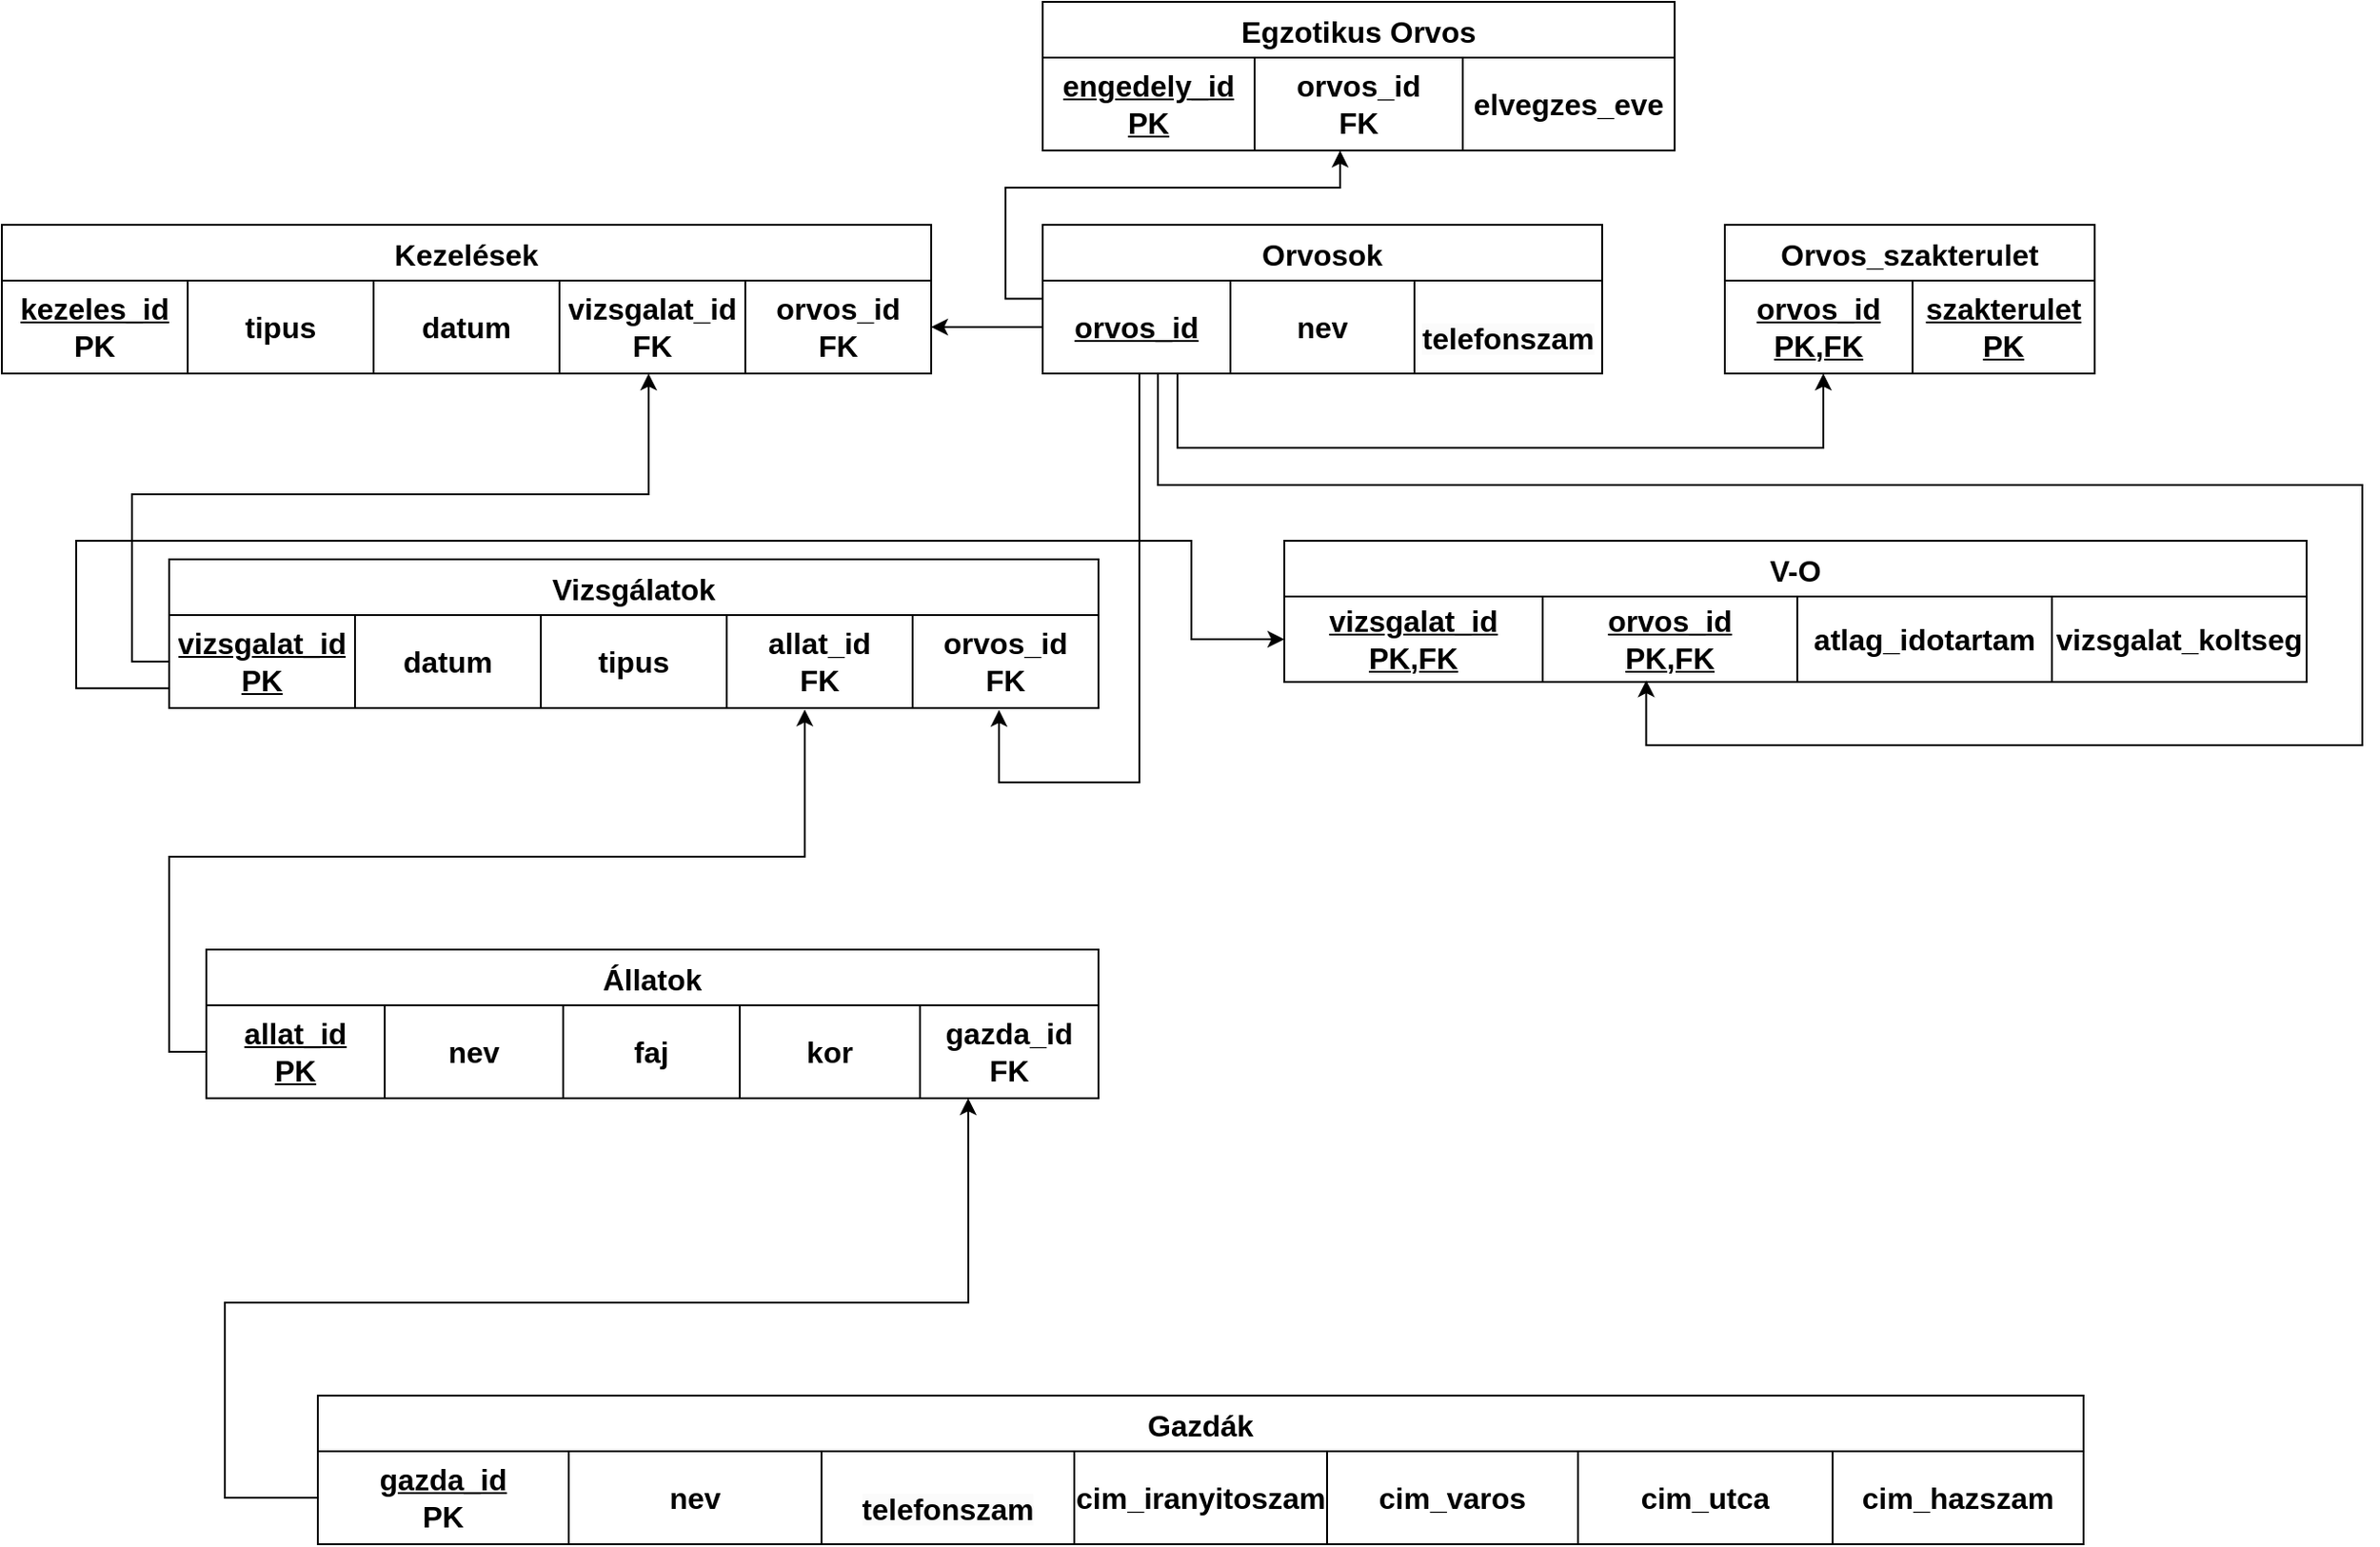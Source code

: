 <mxfile version="24.7.17">
  <diagram name="1 oldal" id="H1aZna8pCs1Ph8L2109_">
    <mxGraphModel dx="395" dy="398" grid="1" gridSize="10" guides="1" tooltips="1" connect="1" arrows="1" fold="1" page="1" pageScale="1" pageWidth="827" pageHeight="1169" math="0" shadow="0">
      <root>
        <mxCell id="0" />
        <mxCell id="1" parent="0" />
        <mxCell id="UiRvnEF1rh2FKo7EIy8x-72" value="Vizsgálatok" style="shape=table;startSize=30;container=1;collapsible=0;childLayout=tableLayout;strokeColor=default;fontSize=16;align=center;verticalAlign=middle;fontFamily=Helvetica;fontColor=default;fontStyle=1;fillColor=default;" parent="1" vertex="1">
          <mxGeometry x="930" y="320" width="500" height="80" as="geometry" />
        </mxCell>
        <mxCell id="UiRvnEF1rh2FKo7EIy8x-73" style="shape=tableRow;horizontal=0;startSize=0;swimlaneHead=0;swimlaneBody=0;strokeColor=inherit;top=0;left=0;bottom=0;right=0;collapsible=0;dropTarget=0;fillColor=none;points=[[0,0.5],[1,0.5]];portConstraint=eastwest;fontSize=16;align=center;verticalAlign=middle;fontFamily=Helvetica;fontColor=default;fontStyle=1;" parent="UiRvnEF1rh2FKo7EIy8x-72" vertex="1">
          <mxGeometry y="30" width="500" height="50" as="geometry" />
        </mxCell>
        <mxCell id="UiRvnEF1rh2FKo7EIy8x-74" value="&lt;u&gt;vizsgalat_id&lt;/u&gt;&lt;div&gt;&lt;u&gt;PK&lt;/u&gt;&lt;/div&gt;" style="shape=partialRectangle;html=1;whiteSpace=wrap;connectable=0;strokeColor=inherit;overflow=hidden;fillColor=none;top=0;left=0;bottom=0;right=0;pointerEvents=1;fontSize=16;align=center;verticalAlign=middle;fontFamily=Helvetica;fontColor=default;fontStyle=1;" parent="UiRvnEF1rh2FKo7EIy8x-73" vertex="1">
          <mxGeometry width="100" height="50" as="geometry">
            <mxRectangle width="100" height="50" as="alternateBounds" />
          </mxGeometry>
        </mxCell>
        <mxCell id="UiRvnEF1rh2FKo7EIy8x-75" value="datum" style="shape=partialRectangle;html=1;whiteSpace=wrap;connectable=0;strokeColor=inherit;overflow=hidden;fillColor=none;top=0;left=0;bottom=0;right=0;pointerEvents=1;fontSize=16;align=center;verticalAlign=middle;fontFamily=Helvetica;fontColor=default;fontStyle=1;" parent="UiRvnEF1rh2FKo7EIy8x-73" vertex="1">
          <mxGeometry x="100" width="100" height="50" as="geometry">
            <mxRectangle width="100" height="50" as="alternateBounds" />
          </mxGeometry>
        </mxCell>
        <mxCell id="UiRvnEF1rh2FKo7EIy8x-76" value="tipus" style="shape=partialRectangle;html=1;whiteSpace=wrap;connectable=0;strokeColor=inherit;overflow=hidden;fillColor=none;top=0;left=0;bottom=0;right=0;pointerEvents=1;fontSize=16;align=center;verticalAlign=middle;fontFamily=Helvetica;fontColor=default;fontStyle=1;" parent="UiRvnEF1rh2FKo7EIy8x-73" vertex="1">
          <mxGeometry x="200" width="100" height="50" as="geometry">
            <mxRectangle width="100" height="50" as="alternateBounds" />
          </mxGeometry>
        </mxCell>
        <mxCell id="UiRvnEF1rh2FKo7EIy8x-77" value="allat_id&lt;div&gt;FK&lt;/div&gt;" style="shape=partialRectangle;html=1;whiteSpace=wrap;connectable=0;strokeColor=inherit;overflow=hidden;fillColor=none;top=0;left=0;bottom=0;right=0;pointerEvents=1;fontSize=16;align=center;verticalAlign=middle;fontFamily=Helvetica;fontColor=default;fontStyle=1;" parent="UiRvnEF1rh2FKo7EIy8x-73" vertex="1">
          <mxGeometry x="300" width="100" height="50" as="geometry">
            <mxRectangle width="100" height="50" as="alternateBounds" />
          </mxGeometry>
        </mxCell>
        <mxCell id="UiRvnEF1rh2FKo7EIy8x-78" value="orvos_id&lt;div&gt;FK&lt;/div&gt;" style="shape=partialRectangle;html=1;whiteSpace=wrap;connectable=0;strokeColor=inherit;overflow=hidden;fillColor=none;top=0;left=0;bottom=0;right=0;pointerEvents=1;fontSize=16;align=center;verticalAlign=middle;fontFamily=Helvetica;fontColor=default;fontStyle=1;" parent="UiRvnEF1rh2FKo7EIy8x-73" vertex="1">
          <mxGeometry x="400" width="100" height="50" as="geometry">
            <mxRectangle width="100" height="50" as="alternateBounds" />
          </mxGeometry>
        </mxCell>
        <mxCell id="UiRvnEF1rh2FKo7EIy8x-79" value="Állatok" style="shape=table;startSize=30;container=1;collapsible=0;childLayout=tableLayout;strokeColor=default;fontSize=16;align=center;verticalAlign=middle;fontFamily=Helvetica;fontColor=default;fontStyle=1;fillColor=default;" parent="1" vertex="1">
          <mxGeometry x="950" y="530" width="480" height="80" as="geometry" />
        </mxCell>
        <mxCell id="UiRvnEF1rh2FKo7EIy8x-80" style="shape=tableRow;horizontal=0;startSize=0;swimlaneHead=0;swimlaneBody=0;strokeColor=inherit;top=0;left=0;bottom=0;right=0;collapsible=0;dropTarget=0;fillColor=none;points=[[0,0.5],[1,0.5]];portConstraint=eastwest;fontSize=16;align=center;verticalAlign=middle;fontFamily=Helvetica;fontColor=default;fontStyle=1;" parent="UiRvnEF1rh2FKo7EIy8x-79" vertex="1">
          <mxGeometry y="30" width="480" height="50" as="geometry" />
        </mxCell>
        <mxCell id="UiRvnEF1rh2FKo7EIy8x-81" value="&lt;u&gt;allat_id&lt;br&gt;PK&lt;/u&gt;" style="shape=partialRectangle;html=1;whiteSpace=wrap;connectable=0;strokeColor=inherit;overflow=hidden;fillColor=none;top=0;left=0;bottom=0;right=0;pointerEvents=1;fontSize=16;align=center;verticalAlign=middle;fontFamily=Helvetica;fontColor=default;fontStyle=1;" parent="UiRvnEF1rh2FKo7EIy8x-80" vertex="1">
          <mxGeometry width="96" height="50" as="geometry">
            <mxRectangle width="96" height="50" as="alternateBounds" />
          </mxGeometry>
        </mxCell>
        <mxCell id="UiRvnEF1rh2FKo7EIy8x-82" value="nev" style="shape=partialRectangle;html=1;whiteSpace=wrap;connectable=0;strokeColor=inherit;overflow=hidden;fillColor=none;top=0;left=0;bottom=0;right=0;pointerEvents=1;fontSize=16;align=center;verticalAlign=middle;fontFamily=Helvetica;fontColor=default;fontStyle=1;" parent="UiRvnEF1rh2FKo7EIy8x-80" vertex="1">
          <mxGeometry x="96" width="96" height="50" as="geometry">
            <mxRectangle width="96" height="50" as="alternateBounds" />
          </mxGeometry>
        </mxCell>
        <mxCell id="UiRvnEF1rh2FKo7EIy8x-83" value="faj" style="shape=partialRectangle;html=1;whiteSpace=wrap;connectable=0;strokeColor=inherit;overflow=hidden;fillColor=none;top=0;left=0;bottom=0;right=0;pointerEvents=1;fontSize=16;align=center;verticalAlign=middle;fontFamily=Helvetica;fontColor=default;fontStyle=1;" parent="UiRvnEF1rh2FKo7EIy8x-80" vertex="1">
          <mxGeometry x="192" width="95" height="50" as="geometry">
            <mxRectangle width="95" height="50" as="alternateBounds" />
          </mxGeometry>
        </mxCell>
        <mxCell id="UiRvnEF1rh2FKo7EIy8x-84" value="kor" style="shape=partialRectangle;html=1;whiteSpace=wrap;connectable=0;strokeColor=inherit;overflow=hidden;fillColor=none;top=0;left=0;bottom=0;right=0;pointerEvents=1;fontSize=16;align=center;verticalAlign=middle;fontFamily=Helvetica;fontColor=default;fontStyle=1;" parent="UiRvnEF1rh2FKo7EIy8x-80" vertex="1">
          <mxGeometry x="287" width="97" height="50" as="geometry">
            <mxRectangle width="97" height="50" as="alternateBounds" />
          </mxGeometry>
        </mxCell>
        <mxCell id="UiRvnEF1rh2FKo7EIy8x-85" value="gazda_id&lt;div&gt;FK&lt;/div&gt;" style="shape=partialRectangle;html=1;whiteSpace=wrap;connectable=0;strokeColor=inherit;overflow=hidden;fillColor=none;top=0;left=0;bottom=0;right=0;pointerEvents=1;fontSize=16;align=center;verticalAlign=middle;fontFamily=Helvetica;fontColor=default;fontStyle=1;" parent="UiRvnEF1rh2FKo7EIy8x-80" vertex="1">
          <mxGeometry x="384" width="96" height="50" as="geometry">
            <mxRectangle width="96" height="50" as="alternateBounds" />
          </mxGeometry>
        </mxCell>
        <mxCell id="UiRvnEF1rh2FKo7EIy8x-86" value="Orvosok" style="shape=table;startSize=30;container=1;collapsible=0;childLayout=tableLayout;strokeColor=default;fontSize=16;align=center;verticalAlign=middle;fontFamily=Helvetica;fontColor=default;fontStyle=1;fillColor=default;" parent="1" vertex="1">
          <mxGeometry x="1400" y="140" width="301" height="80" as="geometry" />
        </mxCell>
        <mxCell id="UiRvnEF1rh2FKo7EIy8x-87" style="shape=tableRow;horizontal=0;startSize=0;swimlaneHead=0;swimlaneBody=0;strokeColor=inherit;top=0;left=0;bottom=0;right=0;collapsible=0;dropTarget=0;fillColor=none;points=[[0,0.5],[1,0.5]];portConstraint=eastwest;fontSize=16;align=center;verticalAlign=middle;fontFamily=Helvetica;fontColor=default;fontStyle=1;" parent="UiRvnEF1rh2FKo7EIy8x-86" vertex="1">
          <mxGeometry y="30" width="301" height="50" as="geometry" />
        </mxCell>
        <mxCell id="UiRvnEF1rh2FKo7EIy8x-88" value="&lt;u&gt;orvos_id&lt;/u&gt;" style="shape=partialRectangle;html=1;whiteSpace=wrap;connectable=0;strokeColor=inherit;overflow=hidden;fillColor=none;top=0;left=0;bottom=0;right=0;pointerEvents=1;fontSize=16;align=center;verticalAlign=middle;fontFamily=Helvetica;fontColor=default;fontStyle=1;" parent="UiRvnEF1rh2FKo7EIy8x-87" vertex="1">
          <mxGeometry width="101" height="50" as="geometry">
            <mxRectangle width="101" height="50" as="alternateBounds" />
          </mxGeometry>
        </mxCell>
        <mxCell id="UiRvnEF1rh2FKo7EIy8x-89" value="nev" style="shape=partialRectangle;html=1;whiteSpace=wrap;connectable=0;strokeColor=inherit;overflow=hidden;fillColor=none;top=0;left=0;bottom=0;right=0;pointerEvents=1;fontSize=16;align=center;verticalAlign=middle;fontFamily=Helvetica;fontColor=default;fontStyle=1;" parent="UiRvnEF1rh2FKo7EIy8x-87" vertex="1">
          <mxGeometry x="101" width="99" height="50" as="geometry">
            <mxRectangle width="99" height="50" as="alternateBounds" />
          </mxGeometry>
        </mxCell>
        <mxCell id="UiRvnEF1rh2FKo7EIy8x-90" value="&#xa;&lt;span style=&quot;color: rgb(0, 0, 0); font-family: Helvetica; font-size: 16px; font-style: normal; font-variant-ligatures: normal; font-variant-caps: normal; font-weight: 700; letter-spacing: normal; orphans: 2; text-align: center; text-indent: 0px; text-transform: none; widows: 2; word-spacing: 0px; -webkit-text-stroke-width: 0px; white-space: normal; background-color: rgb(251, 251, 251); text-decoration-thickness: initial; text-decoration-style: initial; text-decoration-color: initial; display: inline !important; float: none;&quot;&gt;telefonszam&lt;/span&gt;&#xa;&#xa;" style="shape=partialRectangle;html=1;whiteSpace=wrap;connectable=0;strokeColor=inherit;overflow=hidden;fillColor=none;top=0;left=0;bottom=0;right=0;pointerEvents=1;fontSize=16;align=center;verticalAlign=middle;fontFamily=Helvetica;fontColor=default;fontStyle=1;" parent="UiRvnEF1rh2FKo7EIy8x-87" vertex="1">
          <mxGeometry x="200" width="101" height="50" as="geometry">
            <mxRectangle width="101" height="50" as="alternateBounds" />
          </mxGeometry>
        </mxCell>
        <mxCell id="UiRvnEF1rh2FKo7EIy8x-92" value="Kezelések" style="shape=table;startSize=30;container=1;collapsible=0;childLayout=tableLayout;strokeColor=default;fontSize=16;align=center;verticalAlign=middle;fontFamily=Helvetica;fontColor=default;fontStyle=1;fillColor=default;" parent="1" vertex="1">
          <mxGeometry x="840" y="140" width="500" height="80" as="geometry" />
        </mxCell>
        <mxCell id="UiRvnEF1rh2FKo7EIy8x-93" style="shape=tableRow;horizontal=0;startSize=0;swimlaneHead=0;swimlaneBody=0;strokeColor=inherit;top=0;left=0;bottom=0;right=0;collapsible=0;dropTarget=0;fillColor=none;points=[[0,0.5],[1,0.5]];portConstraint=eastwest;fontSize=16;align=center;verticalAlign=middle;fontFamily=Helvetica;fontColor=default;fontStyle=1;" parent="UiRvnEF1rh2FKo7EIy8x-92" vertex="1">
          <mxGeometry y="30" width="500" height="50" as="geometry" />
        </mxCell>
        <mxCell id="UiRvnEF1rh2FKo7EIy8x-94" value="&lt;u&gt;kezeles_id&lt;/u&gt;&lt;div&gt;PK&lt;/div&gt;" style="shape=partialRectangle;html=1;whiteSpace=wrap;connectable=0;strokeColor=inherit;overflow=hidden;fillColor=none;top=0;left=0;bottom=0;right=0;pointerEvents=1;fontSize=16;align=center;verticalAlign=middle;fontFamily=Helvetica;fontColor=default;fontStyle=1;" parent="UiRvnEF1rh2FKo7EIy8x-93" vertex="1">
          <mxGeometry width="100" height="50" as="geometry">
            <mxRectangle width="100" height="50" as="alternateBounds" />
          </mxGeometry>
        </mxCell>
        <mxCell id="UiRvnEF1rh2FKo7EIy8x-95" value="tipus" style="shape=partialRectangle;html=1;whiteSpace=wrap;connectable=0;strokeColor=inherit;overflow=hidden;fillColor=none;top=0;left=0;bottom=0;right=0;pointerEvents=1;fontSize=16;align=center;verticalAlign=middle;fontFamily=Helvetica;fontColor=default;fontStyle=1;" parent="UiRvnEF1rh2FKo7EIy8x-93" vertex="1">
          <mxGeometry x="100" width="100" height="50" as="geometry">
            <mxRectangle width="100" height="50" as="alternateBounds" />
          </mxGeometry>
        </mxCell>
        <mxCell id="UiRvnEF1rh2FKo7EIy8x-96" value="datum" style="shape=partialRectangle;html=1;whiteSpace=wrap;connectable=0;strokeColor=inherit;overflow=hidden;fillColor=none;top=0;left=0;bottom=0;right=0;pointerEvents=1;fontSize=16;align=center;verticalAlign=middle;fontFamily=Helvetica;fontColor=default;fontStyle=1;" parent="UiRvnEF1rh2FKo7EIy8x-93" vertex="1">
          <mxGeometry x="200" width="100" height="50" as="geometry">
            <mxRectangle width="100" height="50" as="alternateBounds" />
          </mxGeometry>
        </mxCell>
        <mxCell id="UiRvnEF1rh2FKo7EIy8x-97" value="vizsgalat_id&lt;div&gt;FK&lt;/div&gt;" style="shape=partialRectangle;html=1;whiteSpace=wrap;connectable=0;strokeColor=inherit;overflow=hidden;fillColor=none;top=0;left=0;bottom=0;right=0;pointerEvents=1;fontSize=16;align=center;verticalAlign=middle;fontFamily=Helvetica;fontColor=default;fontStyle=1;" parent="UiRvnEF1rh2FKo7EIy8x-93" vertex="1">
          <mxGeometry x="300" width="100" height="50" as="geometry">
            <mxRectangle width="100" height="50" as="alternateBounds" />
          </mxGeometry>
        </mxCell>
        <mxCell id="UiRvnEF1rh2FKo7EIy8x-98" value="orvos_id&lt;div&gt;FK&lt;/div&gt;" style="shape=partialRectangle;html=1;whiteSpace=wrap;connectable=0;strokeColor=inherit;overflow=hidden;fillColor=none;top=0;left=0;bottom=0;right=0;pointerEvents=1;fontSize=16;align=center;verticalAlign=middle;fontFamily=Helvetica;fontColor=default;fontStyle=1;" parent="UiRvnEF1rh2FKo7EIy8x-93" vertex="1">
          <mxGeometry x="400" width="100" height="50" as="geometry">
            <mxRectangle width="100" height="50" as="alternateBounds" />
          </mxGeometry>
        </mxCell>
        <mxCell id="UiRvnEF1rh2FKo7EIy8x-99" value="Gazdák" style="shape=table;startSize=30;container=1;collapsible=0;childLayout=tableLayout;strokeColor=default;fontSize=16;align=center;verticalAlign=middle;fontFamily=Helvetica;fontColor=default;fontStyle=1;fillColor=default;" parent="1" vertex="1">
          <mxGeometry x="1010" y="770" width="950" height="80" as="geometry" />
        </mxCell>
        <mxCell id="UiRvnEF1rh2FKo7EIy8x-100" style="shape=tableRow;horizontal=0;startSize=0;swimlaneHead=0;swimlaneBody=0;strokeColor=inherit;top=0;left=0;bottom=0;right=0;collapsible=0;dropTarget=0;fillColor=none;points=[[0,0.5],[1,0.5]];portConstraint=eastwest;fontSize=16;align=center;verticalAlign=middle;fontFamily=Helvetica;fontColor=default;fontStyle=1;" parent="UiRvnEF1rh2FKo7EIy8x-99" vertex="1">
          <mxGeometry y="30" width="950" height="50" as="geometry" />
        </mxCell>
        <mxCell id="UiRvnEF1rh2FKo7EIy8x-101" value="&lt;u&gt;gazda_id&lt;/u&gt;&lt;div&gt;PK&lt;/div&gt;" style="shape=partialRectangle;html=1;whiteSpace=wrap;connectable=0;strokeColor=inherit;overflow=hidden;fillColor=none;top=0;left=0;bottom=0;right=0;pointerEvents=1;fontSize=16;align=center;verticalAlign=middle;fontFamily=Helvetica;fontColor=default;fontStyle=1;" parent="UiRvnEF1rh2FKo7EIy8x-100" vertex="1">
          <mxGeometry width="135" height="50" as="geometry">
            <mxRectangle width="135" height="50" as="alternateBounds" />
          </mxGeometry>
        </mxCell>
        <mxCell id="UiRvnEF1rh2FKo7EIy8x-102" value="nev" style="shape=partialRectangle;html=1;whiteSpace=wrap;connectable=0;strokeColor=inherit;overflow=hidden;fillColor=none;top=0;left=0;bottom=0;right=0;pointerEvents=1;fontSize=16;align=center;verticalAlign=middle;fontFamily=Helvetica;fontColor=default;fontStyle=1;" parent="UiRvnEF1rh2FKo7EIy8x-100" vertex="1">
          <mxGeometry x="135" width="136" height="50" as="geometry">
            <mxRectangle width="136" height="50" as="alternateBounds" />
          </mxGeometry>
        </mxCell>
        <mxCell id="UiRvnEF1rh2FKo7EIy8x-103" value="&#xa;&lt;span style=&quot;color: rgb(0, 0, 0); font-family: Helvetica; font-size: 16px; font-style: normal; font-variant-ligatures: normal; font-variant-caps: normal; font-weight: 700; letter-spacing: normal; orphans: 2; text-indent: 0px; text-transform: none; widows: 2; word-spacing: 0px; -webkit-text-stroke-width: 0px; white-space: normal; background-color: rgb(251, 251, 251); text-decoration-thickness: initial; text-decoration-style: initial; text-decoration-color: initial; float: none; display: inline !important;&quot;&gt;telefonszam&lt;/span&gt;&#xa;&#xa;" style="shape=partialRectangle;html=1;whiteSpace=wrap;connectable=0;strokeColor=inherit;overflow=hidden;fillColor=none;top=0;left=0;bottom=0;right=0;pointerEvents=1;fontSize=16;align=center;verticalAlign=middle;fontFamily=Helvetica;fontColor=default;fontStyle=1;" parent="UiRvnEF1rh2FKo7EIy8x-100" vertex="1">
          <mxGeometry x="271" width="136" height="50" as="geometry">
            <mxRectangle width="136" height="50" as="alternateBounds" />
          </mxGeometry>
        </mxCell>
        <mxCell id="UiRvnEF1rh2FKo7EIy8x-104" value="cim_iranyitoszam" style="shape=partialRectangle;html=1;whiteSpace=wrap;connectable=0;strokeColor=inherit;overflow=hidden;fillColor=none;top=0;left=0;bottom=0;right=0;pointerEvents=1;fontSize=16;align=center;verticalAlign=middle;fontFamily=Helvetica;fontColor=default;fontStyle=1;" parent="UiRvnEF1rh2FKo7EIy8x-100" vertex="1">
          <mxGeometry x="407" width="136" height="50" as="geometry">
            <mxRectangle width="136" height="50" as="alternateBounds" />
          </mxGeometry>
        </mxCell>
        <mxCell id="a6uRbPy5a_1al0-03E7f-1" value="cim_varos" style="shape=partialRectangle;html=1;whiteSpace=wrap;connectable=0;strokeColor=inherit;overflow=hidden;fillColor=none;top=0;left=0;bottom=0;right=0;pointerEvents=1;fontSize=16;align=center;verticalAlign=middle;fontFamily=Helvetica;fontColor=default;fontStyle=1;" vertex="1" parent="UiRvnEF1rh2FKo7EIy8x-100">
          <mxGeometry x="543" width="135" height="50" as="geometry">
            <mxRectangle width="135" height="50" as="alternateBounds" />
          </mxGeometry>
        </mxCell>
        <mxCell id="a6uRbPy5a_1al0-03E7f-2" value="cim_utca" style="shape=partialRectangle;html=1;whiteSpace=wrap;connectable=0;strokeColor=inherit;overflow=hidden;fillColor=none;top=0;left=0;bottom=0;right=0;pointerEvents=1;fontSize=16;align=center;verticalAlign=middle;fontFamily=Helvetica;fontColor=default;fontStyle=1;" vertex="1" parent="UiRvnEF1rh2FKo7EIy8x-100">
          <mxGeometry x="678" width="137" height="50" as="geometry">
            <mxRectangle width="137" height="50" as="alternateBounds" />
          </mxGeometry>
        </mxCell>
        <mxCell id="a6uRbPy5a_1al0-03E7f-3" value="cim_hazszam" style="shape=partialRectangle;html=1;whiteSpace=wrap;connectable=0;strokeColor=inherit;overflow=hidden;fillColor=none;top=0;left=0;bottom=0;right=0;pointerEvents=1;fontSize=16;align=center;verticalAlign=middle;fontFamily=Helvetica;fontColor=default;fontStyle=1;" vertex="1" parent="UiRvnEF1rh2FKo7EIy8x-100">
          <mxGeometry x="815" width="135" height="50" as="geometry">
            <mxRectangle width="135" height="50" as="alternateBounds" />
          </mxGeometry>
        </mxCell>
        <mxCell id="UiRvnEF1rh2FKo7EIy8x-105" value="" style="endArrow=classic;html=1;rounded=0;fontFamily=Helvetica;fontSize=16;fontColor=default;fontStyle=1;exitX=0;exitY=0.5;exitDx=0;exitDy=0;entryX=0.854;entryY=1;entryDx=0;entryDy=0;entryPerimeter=0;" parent="1" source="UiRvnEF1rh2FKo7EIy8x-100" target="UiRvnEF1rh2FKo7EIy8x-80" edge="1">
          <mxGeometry width="50" height="50" relative="1" as="geometry">
            <mxPoint x="1330" y="420" as="sourcePoint" />
            <mxPoint x="1530" y="550" as="targetPoint" />
            <Array as="points">
              <mxPoint x="960" y="825" />
              <mxPoint x="960" y="720" />
              <mxPoint x="1360" y="720" />
            </Array>
          </mxGeometry>
        </mxCell>
        <mxCell id="UiRvnEF1rh2FKo7EIy8x-106" style="edgeStyle=orthogonalEdgeStyle;rounded=0;orthogonalLoop=1;jettySize=auto;html=1;exitX=0;exitY=0.5;exitDx=0;exitDy=0;entryX=0.684;entryY=1.016;entryDx=0;entryDy=0;entryPerimeter=0;fontFamily=Helvetica;fontSize=16;fontColor=default;fontStyle=1;" parent="1" source="UiRvnEF1rh2FKo7EIy8x-80" target="UiRvnEF1rh2FKo7EIy8x-73" edge="1">
          <mxGeometry relative="1" as="geometry" />
        </mxCell>
        <mxCell id="UiRvnEF1rh2FKo7EIy8x-107" style="edgeStyle=orthogonalEdgeStyle;rounded=0;orthogonalLoop=1;jettySize=auto;html=1;exitX=0;exitY=0.5;exitDx=0;exitDy=0;entryX=0.696;entryY=1.001;entryDx=0;entryDy=0;entryPerimeter=0;fontFamily=Helvetica;fontSize=16;fontColor=default;fontStyle=1;" parent="1" source="UiRvnEF1rh2FKo7EIy8x-73" target="UiRvnEF1rh2FKo7EIy8x-93" edge="1">
          <mxGeometry relative="1" as="geometry" />
        </mxCell>
        <mxCell id="UiRvnEF1rh2FKo7EIy8x-108" style="edgeStyle=orthogonalEdgeStyle;rounded=0;orthogonalLoop=1;jettySize=auto;html=1;entryX=0.893;entryY=1.02;entryDx=0;entryDy=0;entryPerimeter=0;fontFamily=Helvetica;fontSize=16;fontColor=default;fontStyle=1;" parent="1" target="UiRvnEF1rh2FKo7EIy8x-73" edge="1">
          <mxGeometry relative="1" as="geometry">
            <mxPoint x="1452" y="220" as="sourcePoint" />
            <mxPoint x="1968" y="250" as="targetPoint" />
            <Array as="points">
              <mxPoint x="1452" y="440" />
              <mxPoint x="1376" y="440" />
            </Array>
          </mxGeometry>
        </mxCell>
        <mxCell id="UiRvnEF1rh2FKo7EIy8x-110" style="edgeStyle=orthogonalEdgeStyle;rounded=0;orthogonalLoop=1;jettySize=auto;html=1;exitX=0;exitY=0.5;exitDx=0;exitDy=0;entryX=1;entryY=0.5;entryDx=0;entryDy=0;fontFamily=Helvetica;fontSize=16;fontColor=default;fontStyle=1;" parent="1" source="UiRvnEF1rh2FKo7EIy8x-87" target="UiRvnEF1rh2FKo7EIy8x-93" edge="1">
          <mxGeometry relative="1" as="geometry" />
        </mxCell>
        <mxCell id="UiRvnEF1rh2FKo7EIy8x-112" value="V-O" style="shape=table;startSize=30;container=1;collapsible=0;childLayout=tableLayout;strokeColor=default;fontSize=16;align=center;verticalAlign=middle;fontFamily=Helvetica;fontColor=default;fontStyle=1;fillColor=default;" parent="1" vertex="1">
          <mxGeometry x="1530" y="310" width="550" height="76" as="geometry" />
        </mxCell>
        <mxCell id="UiRvnEF1rh2FKo7EIy8x-113" style="shape=tableRow;horizontal=0;startSize=0;swimlaneHead=0;swimlaneBody=0;strokeColor=inherit;top=0;left=0;bottom=0;right=0;collapsible=0;dropTarget=0;fillColor=none;points=[[0,0.5],[1,0.5]];portConstraint=eastwest;fontSize=16;align=center;verticalAlign=middle;fontFamily=Helvetica;fontColor=default;fontStyle=1;" parent="UiRvnEF1rh2FKo7EIy8x-112" vertex="1">
          <mxGeometry y="30" width="550" height="46" as="geometry" />
        </mxCell>
        <mxCell id="UiRvnEF1rh2FKo7EIy8x-114" value="&lt;u&gt;vizsgalat_id&lt;br&gt;PK,FK&lt;/u&gt;" style="shape=partialRectangle;html=1;whiteSpace=wrap;connectable=0;strokeColor=inherit;overflow=hidden;fillColor=none;top=0;left=0;bottom=0;right=0;pointerEvents=1;fontSize=16;align=center;verticalAlign=middle;fontFamily=Helvetica;fontColor=default;fontStyle=1;" parent="UiRvnEF1rh2FKo7EIy8x-113" vertex="1">
          <mxGeometry width="139" height="46" as="geometry">
            <mxRectangle width="139" height="46" as="alternateBounds" />
          </mxGeometry>
        </mxCell>
        <mxCell id="UiRvnEF1rh2FKo7EIy8x-115" value="&lt;u&gt;orvos_id&lt;/u&gt;&lt;div&gt;&lt;u&gt;PK,FK&lt;/u&gt;&lt;/div&gt;" style="shape=partialRectangle;html=1;whiteSpace=wrap;connectable=0;strokeColor=inherit;overflow=hidden;fillColor=none;top=0;left=0;bottom=0;right=0;pointerEvents=1;fontSize=16;align=center;verticalAlign=middle;fontFamily=Helvetica;fontColor=default;fontStyle=1;" parent="UiRvnEF1rh2FKo7EIy8x-113" vertex="1">
          <mxGeometry x="139" width="137" height="46" as="geometry">
            <mxRectangle width="137" height="46" as="alternateBounds" />
          </mxGeometry>
        </mxCell>
        <mxCell id="a6uRbPy5a_1al0-03E7f-7" value="atlag_idotartam" style="shape=partialRectangle;html=1;whiteSpace=wrap;connectable=0;strokeColor=inherit;overflow=hidden;fillColor=none;top=0;left=0;bottom=0;right=0;pointerEvents=1;fontSize=16;align=center;verticalAlign=middle;fontFamily=Helvetica;fontColor=default;fontStyle=1;" vertex="1" parent="UiRvnEF1rh2FKo7EIy8x-113">
          <mxGeometry x="276" width="137" height="46" as="geometry">
            <mxRectangle width="137" height="46" as="alternateBounds" />
          </mxGeometry>
        </mxCell>
        <mxCell id="a6uRbPy5a_1al0-03E7f-8" value="vizsgalat_koltseg" style="shape=partialRectangle;html=1;whiteSpace=wrap;connectable=0;strokeColor=inherit;overflow=hidden;fillColor=none;top=0;left=0;bottom=0;right=0;pointerEvents=1;fontSize=16;align=center;verticalAlign=middle;fontFamily=Helvetica;fontColor=default;fontStyle=1;" vertex="1" parent="UiRvnEF1rh2FKo7EIy8x-113">
          <mxGeometry x="413" width="137" height="46" as="geometry">
            <mxRectangle width="137" height="46" as="alternateBounds" />
          </mxGeometry>
        </mxCell>
        <mxCell id="a6uRbPy5a_1al0-03E7f-5" style="edgeStyle=orthogonalEdgeStyle;rounded=0;orthogonalLoop=1;jettySize=auto;html=1;entryX=0.354;entryY=0.98;entryDx=0;entryDy=0;fontFamily=Helvetica;fontSize=16;fontColor=default;fontStyle=1;entryPerimeter=0;" edge="1" parent="1" target="UiRvnEF1rh2FKo7EIy8x-113">
          <mxGeometry relative="1" as="geometry">
            <mxPoint x="1462" y="220" as="sourcePoint" />
            <mxPoint x="1736.25" y="394.508" as="targetPoint" />
            <Array as="points">
              <mxPoint x="1462" y="280" />
              <mxPoint x="2110" y="280" />
              <mxPoint x="2110" y="420" />
              <mxPoint x="1725" y="420" />
            </Array>
          </mxGeometry>
        </mxCell>
        <mxCell id="a6uRbPy5a_1al0-03E7f-6" style="edgeStyle=orthogonalEdgeStyle;rounded=0;orthogonalLoop=1;jettySize=auto;html=1;exitX=0;exitY=0.787;exitDx=0;exitDy=0;entryX=0;entryY=0.5;entryDx=0;entryDy=0;fontFamily=Helvetica;fontSize=16;fontColor=default;fontStyle=1;exitPerimeter=0;" edge="1" parent="1" source="UiRvnEF1rh2FKo7EIy8x-73" target="UiRvnEF1rh2FKo7EIy8x-113">
          <mxGeometry relative="1" as="geometry">
            <mxPoint x="940" y="385" as="sourcePoint" />
            <mxPoint x="1198" y="230" as="targetPoint" />
            <Array as="points">
              <mxPoint x="880" y="389" />
              <mxPoint x="880" y="310" />
              <mxPoint x="1480" y="310" />
              <mxPoint x="1480" y="363" />
            </Array>
          </mxGeometry>
        </mxCell>
        <mxCell id="a6uRbPy5a_1al0-03E7f-9" value="Egzotikus Orvos" style="shape=table;startSize=30;container=1;collapsible=0;childLayout=tableLayout;strokeColor=default;fontSize=16;align=center;verticalAlign=middle;fontFamily=Helvetica;fontColor=default;fontStyle=1;fillColor=default;" vertex="1" parent="1">
          <mxGeometry x="1400" y="20" width="340" height="80" as="geometry" />
        </mxCell>
        <mxCell id="a6uRbPy5a_1al0-03E7f-10" style="shape=tableRow;horizontal=0;startSize=0;swimlaneHead=0;swimlaneBody=0;strokeColor=inherit;top=0;left=0;bottom=0;right=0;collapsible=0;dropTarget=0;fillColor=none;points=[[0,0.5],[1,0.5]];portConstraint=eastwest;fontSize=16;align=center;verticalAlign=middle;fontFamily=Helvetica;fontColor=default;fontStyle=1;" vertex="1" parent="a6uRbPy5a_1al0-03E7f-9">
          <mxGeometry y="30" width="340" height="50" as="geometry" />
        </mxCell>
        <mxCell id="a6uRbPy5a_1al0-03E7f-11" value="engedely_id&lt;div&gt;PK&lt;/div&gt;" style="shape=partialRectangle;html=1;whiteSpace=wrap;connectable=0;strokeColor=inherit;overflow=hidden;fillColor=none;top=0;left=0;bottom=0;right=0;pointerEvents=1;fontSize=16;align=center;verticalAlign=middle;fontFamily=Helvetica;fontColor=default;fontStyle=5;" vertex="1" parent="a6uRbPy5a_1al0-03E7f-10">
          <mxGeometry width="114" height="50" as="geometry">
            <mxRectangle width="114" height="50" as="alternateBounds" />
          </mxGeometry>
        </mxCell>
        <mxCell id="a6uRbPy5a_1al0-03E7f-12" value="orvos_id&lt;br&gt;FK" style="shape=partialRectangle;html=1;whiteSpace=wrap;connectable=0;strokeColor=inherit;overflow=hidden;fillColor=none;top=0;left=0;bottom=0;right=0;pointerEvents=1;fontSize=16;align=center;verticalAlign=middle;fontFamily=Helvetica;fontColor=default;fontStyle=1;" vertex="1" parent="a6uRbPy5a_1al0-03E7f-10">
          <mxGeometry x="114" width="112" height="50" as="geometry">
            <mxRectangle width="112" height="50" as="alternateBounds" />
          </mxGeometry>
        </mxCell>
        <mxCell id="a6uRbPy5a_1al0-03E7f-13" value="elvegzes_eve" style="shape=partialRectangle;html=1;whiteSpace=wrap;connectable=0;strokeColor=inherit;overflow=hidden;fillColor=none;top=0;left=0;bottom=0;right=0;pointerEvents=1;fontSize=16;align=center;verticalAlign=middle;fontFamily=Helvetica;fontColor=default;fontStyle=1;" vertex="1" parent="a6uRbPy5a_1al0-03E7f-10">
          <mxGeometry x="226" width="114" height="50" as="geometry">
            <mxRectangle width="114" height="50" as="alternateBounds" />
          </mxGeometry>
        </mxCell>
        <mxCell id="a6uRbPy5a_1al0-03E7f-15" style="edgeStyle=orthogonalEdgeStyle;rounded=0;orthogonalLoop=1;jettySize=auto;html=1;exitX=0;exitY=0.5;exitDx=0;exitDy=0;fontFamily=Helvetica;fontSize=16;fontColor=default;fontStyle=1;" edge="1" parent="1">
          <mxGeometry relative="1" as="geometry">
            <mxPoint x="1400" y="179.7" as="sourcePoint" />
            <mxPoint x="1560" y="100" as="targetPoint" />
            <Array as="points">
              <mxPoint x="1380" y="180" />
              <mxPoint x="1380" y="120" />
              <mxPoint x="1560" y="120" />
              <mxPoint x="1560" y="100" />
            </Array>
          </mxGeometry>
        </mxCell>
        <mxCell id="a6uRbPy5a_1al0-03E7f-17" value="Orvos_szakterulet" style="shape=table;startSize=30;container=1;collapsible=0;childLayout=tableLayout;strokeColor=default;fontSize=16;align=center;verticalAlign=middle;fontFamily=Helvetica;fontColor=default;fontStyle=1;fillColor=default;" vertex="1" parent="1">
          <mxGeometry x="1767" y="140" width="199" height="80" as="geometry" />
        </mxCell>
        <mxCell id="a6uRbPy5a_1al0-03E7f-18" style="shape=tableRow;horizontal=0;startSize=0;swimlaneHead=0;swimlaneBody=0;strokeColor=inherit;top=0;left=0;bottom=0;right=0;collapsible=0;dropTarget=0;fillColor=none;points=[[0,0.5],[1,0.5]];portConstraint=eastwest;fontSize=16;align=center;verticalAlign=middle;fontFamily=Helvetica;fontColor=default;fontStyle=1;" vertex="1" parent="a6uRbPy5a_1al0-03E7f-17">
          <mxGeometry y="30" width="199" height="50" as="geometry" />
        </mxCell>
        <mxCell id="a6uRbPy5a_1al0-03E7f-19" value="&lt;u&gt;orvos_id&lt;/u&gt;&lt;div&gt;&lt;u&gt;PK,FK&lt;/u&gt;&lt;/div&gt;" style="shape=partialRectangle;html=1;whiteSpace=wrap;connectable=0;strokeColor=inherit;overflow=hidden;fillColor=none;top=0;left=0;bottom=0;right=0;pointerEvents=1;fontSize=16;align=center;verticalAlign=middle;fontFamily=Helvetica;fontColor=default;fontStyle=1;" vertex="1" parent="a6uRbPy5a_1al0-03E7f-18">
          <mxGeometry width="101" height="50" as="geometry">
            <mxRectangle width="101" height="50" as="alternateBounds" />
          </mxGeometry>
        </mxCell>
        <mxCell id="a6uRbPy5a_1al0-03E7f-20" value="&lt;u&gt;szakterulet&lt;/u&gt;&lt;div&gt;&lt;u&gt;PK&lt;/u&gt;&lt;/div&gt;" style="shape=partialRectangle;html=1;whiteSpace=wrap;connectable=0;strokeColor=inherit;overflow=hidden;fillColor=none;top=0;left=0;bottom=0;right=0;pointerEvents=1;fontSize=16;align=center;verticalAlign=middle;fontFamily=Helvetica;fontColor=default;fontStyle=1;" vertex="1" parent="a6uRbPy5a_1al0-03E7f-18">
          <mxGeometry x="101" width="98" height="50" as="geometry">
            <mxRectangle width="98" height="50" as="alternateBounds" />
          </mxGeometry>
        </mxCell>
        <mxCell id="a6uRbPy5a_1al0-03E7f-22" style="edgeStyle=orthogonalEdgeStyle;rounded=0;orthogonalLoop=1;jettySize=auto;html=1;fontFamily=Helvetica;fontSize=16;fontColor=default;fontStyle=1;exitX=0.241;exitY=0.995;exitDx=0;exitDy=0;exitPerimeter=0;" edge="1" parent="1" source="UiRvnEF1rh2FKo7EIy8x-87" target="a6uRbPy5a_1al0-03E7f-18">
          <mxGeometry relative="1" as="geometry">
            <mxPoint x="1472" y="230" as="sourcePoint" />
            <mxPoint x="1920" y="490" as="targetPoint" />
            <Array as="points">
              <mxPoint x="1473" y="260" />
              <mxPoint x="1820" y="260" />
            </Array>
          </mxGeometry>
        </mxCell>
      </root>
    </mxGraphModel>
  </diagram>
</mxfile>
